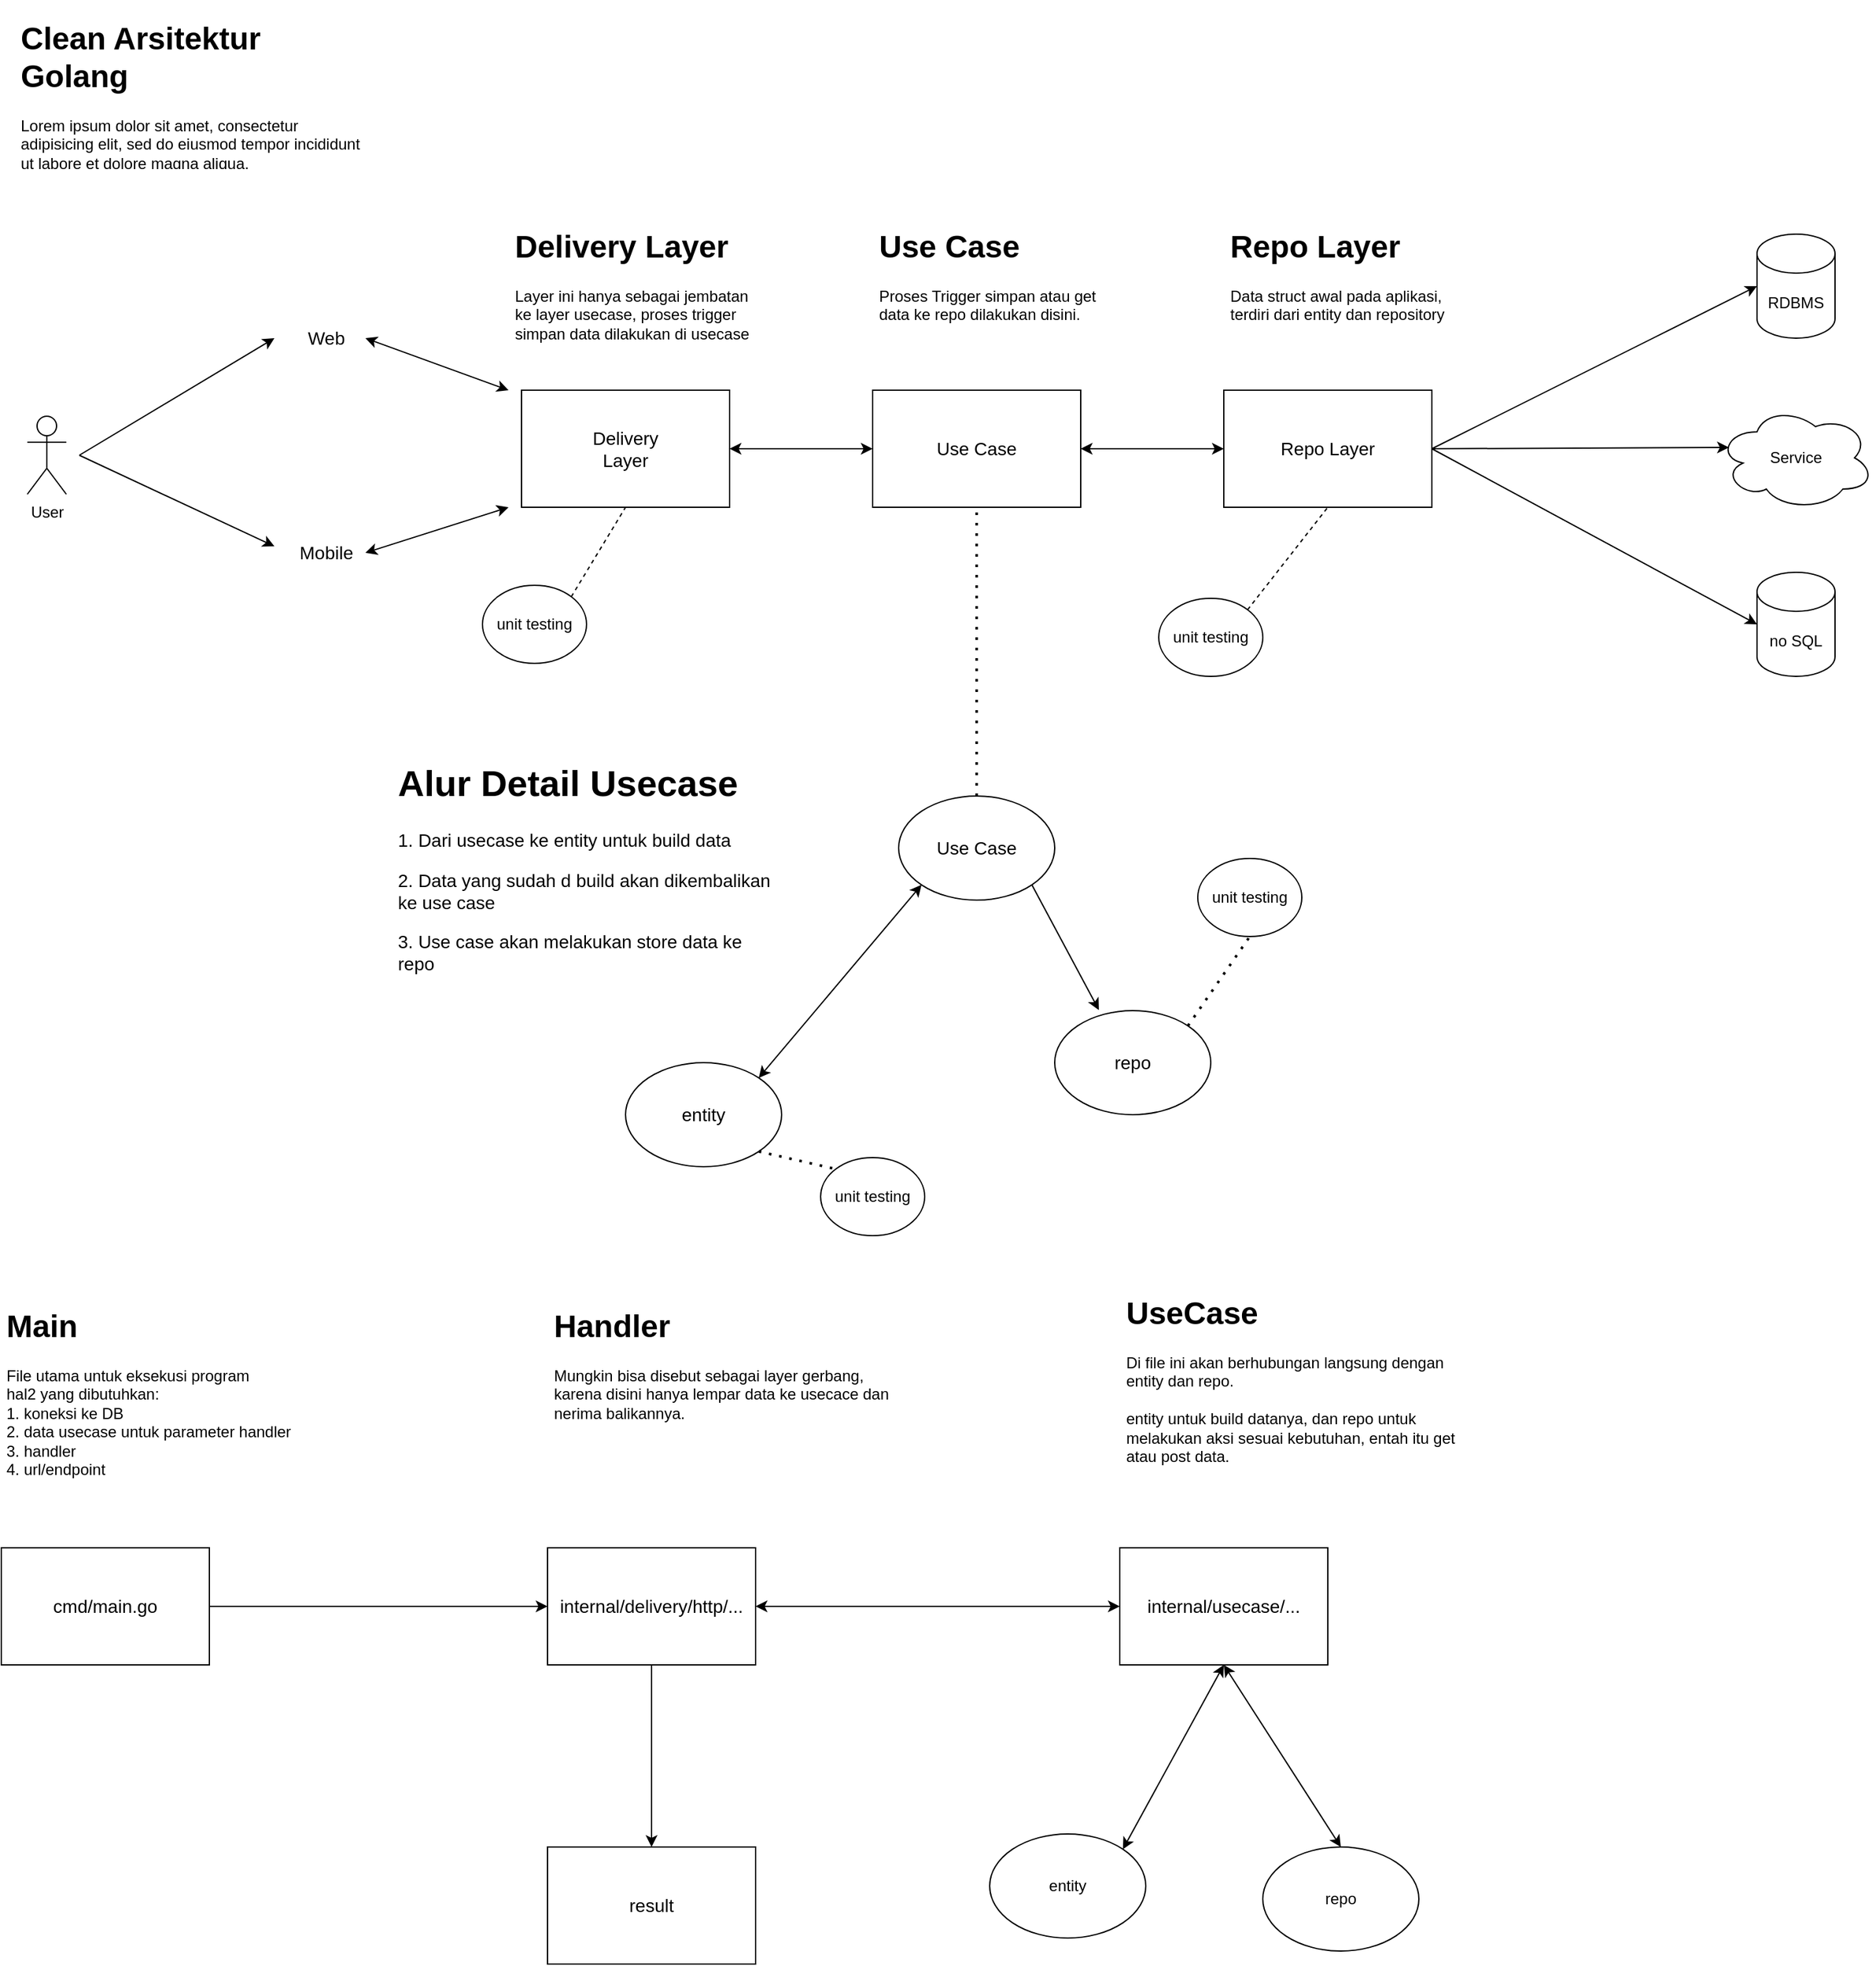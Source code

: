 <mxfile version="20.6.0" type="device"><diagram id="ENTaF8-C2fYBKSFkY2vF" name="Page-1"><mxGraphModel dx="1073" dy="777" grid="1" gridSize="10" guides="1" tooltips="1" connect="1" arrows="1" fold="1" page="1" pageScale="1" pageWidth="827" pageHeight="1169" math="0" shadow="0"><root><mxCell id="0"/><mxCell id="1" parent="0"/><mxCell id="J6YFZFV7_V-tf4GC2Zmr-1" value="User&lt;br&gt;" style="shape=umlActor;verticalLabelPosition=bottom;verticalAlign=top;html=1;outlineConnect=0;" parent="1" vertex="1"><mxGeometry x="80" y="320" width="30" height="60" as="geometry"/></mxCell><mxCell id="J6YFZFV7_V-tf4GC2Zmr-2" value="" style="endArrow=classic;html=1;rounded=0;" parent="1" edge="1"><mxGeometry width="50" height="50" relative="1" as="geometry"><mxPoint x="120" y="350" as="sourcePoint"/><mxPoint x="270" y="260" as="targetPoint"/></mxGeometry></mxCell><mxCell id="J6YFZFV7_V-tf4GC2Zmr-3" value="" style="endArrow=classic;html=1;rounded=0;" parent="1" edge="1"><mxGeometry width="50" height="50" relative="1" as="geometry"><mxPoint x="120" y="350" as="sourcePoint"/><mxPoint x="270" y="420" as="targetPoint"/></mxGeometry></mxCell><mxCell id="J6YFZFV7_V-tf4GC2Zmr-4" value="&lt;font style=&quot;font-size: 14px;&quot;&gt;Web&lt;/font&gt;" style="text;html=1;strokeColor=none;fillColor=none;align=center;verticalAlign=middle;whiteSpace=wrap;rounded=0;" parent="1" vertex="1"><mxGeometry x="280" y="245" width="60" height="30" as="geometry"/></mxCell><mxCell id="J6YFZFV7_V-tf4GC2Zmr-5" value="&lt;font style=&quot;font-size: 14px;&quot;&gt;Mobile&lt;/font&gt;" style="text;html=1;strokeColor=none;fillColor=none;align=center;verticalAlign=middle;whiteSpace=wrap;rounded=0;" parent="1" vertex="1"><mxGeometry x="280" y="410" width="60" height="30" as="geometry"/></mxCell><mxCell id="J6YFZFV7_V-tf4GC2Zmr-6" value="" style="endArrow=classic;startArrow=classic;html=1;rounded=0;exitX=1;exitY=0.5;exitDx=0;exitDy=0;" parent="1" source="J6YFZFV7_V-tf4GC2Zmr-4" edge="1"><mxGeometry width="50" height="50" relative="1" as="geometry"><mxPoint x="390" y="360" as="sourcePoint"/><mxPoint x="450" y="300" as="targetPoint"/></mxGeometry></mxCell><mxCell id="J6YFZFV7_V-tf4GC2Zmr-7" value="" style="endArrow=classic;startArrow=classic;html=1;rounded=0;exitX=1;exitY=0.5;exitDx=0;exitDy=0;" parent="1" source="J6YFZFV7_V-tf4GC2Zmr-5" edge="1"><mxGeometry width="50" height="50" relative="1" as="geometry"><mxPoint x="350" y="270" as="sourcePoint"/><mxPoint x="450" y="390" as="targetPoint"/></mxGeometry></mxCell><mxCell id="J6YFZFV7_V-tf4GC2Zmr-8" value="&lt;font style=&quot;font-size: 14px;&quot;&gt;Delivery&lt;br&gt;Layer&lt;/font&gt;" style="rounded=0;whiteSpace=wrap;html=1;" parent="1" vertex="1"><mxGeometry x="460" y="300" width="160" height="90" as="geometry"/></mxCell><mxCell id="J6YFZFV7_V-tf4GC2Zmr-9" value="" style="endArrow=classic;startArrow=classic;html=1;rounded=0;exitX=1;exitY=0.5;exitDx=0;exitDy=0;" parent="1" source="J6YFZFV7_V-tf4GC2Zmr-8" edge="1"><mxGeometry width="50" height="50" relative="1" as="geometry"><mxPoint x="470" y="360" as="sourcePoint"/><mxPoint x="730" y="345" as="targetPoint"/></mxGeometry></mxCell><mxCell id="J6YFZFV7_V-tf4GC2Zmr-10" value="&lt;font style=&quot;font-size: 14px;&quot;&gt;Use Case&lt;/font&gt;" style="rounded=0;whiteSpace=wrap;html=1;" parent="1" vertex="1"><mxGeometry x="730" y="300" width="160" height="90" as="geometry"/></mxCell><mxCell id="J6YFZFV7_V-tf4GC2Zmr-11" value="" style="endArrow=classic;startArrow=classic;html=1;rounded=0;exitX=1;exitY=0.5;exitDx=0;exitDy=0;" parent="1" source="J6YFZFV7_V-tf4GC2Zmr-10" edge="1"><mxGeometry width="50" height="50" relative="1" as="geometry"><mxPoint x="630" y="355" as="sourcePoint"/><mxPoint x="1000" y="345" as="targetPoint"/></mxGeometry></mxCell><mxCell id="J6YFZFV7_V-tf4GC2Zmr-12" value="&lt;font style=&quot;font-size: 14px;&quot;&gt;Repo Layer&lt;/font&gt;" style="rounded=0;whiteSpace=wrap;html=1;" parent="1" vertex="1"><mxGeometry x="1000" y="300" width="160" height="90" as="geometry"/></mxCell><mxCell id="J6YFZFV7_V-tf4GC2Zmr-13" value="Service" style="ellipse;shape=cloud;whiteSpace=wrap;html=1;" parent="1" vertex="1"><mxGeometry x="1380" y="312" width="120" height="80" as="geometry"/></mxCell><mxCell id="J6YFZFV7_V-tf4GC2Zmr-14" value="" style="endArrow=classic;html=1;rounded=0;exitX=1;exitY=0.5;exitDx=0;exitDy=0;entryX=0.07;entryY=0.4;entryDx=0;entryDy=0;entryPerimeter=0;" parent="1" source="J6YFZFV7_V-tf4GC2Zmr-12" target="J6YFZFV7_V-tf4GC2Zmr-13" edge="1"><mxGeometry width="50" height="50" relative="1" as="geometry"><mxPoint x="1320" y="360" as="sourcePoint"/><mxPoint x="1370" y="310" as="targetPoint"/></mxGeometry></mxCell><mxCell id="J6YFZFV7_V-tf4GC2Zmr-15" value="RDBMS" style="shape=cylinder3;whiteSpace=wrap;html=1;boundedLbl=1;backgroundOutline=1;size=15;" parent="1" vertex="1"><mxGeometry x="1410" y="180" width="60" height="80" as="geometry"/></mxCell><mxCell id="J6YFZFV7_V-tf4GC2Zmr-16" value="" style="endArrow=classic;html=1;rounded=0;exitX=1;exitY=0.5;exitDx=0;exitDy=0;entryX=0;entryY=0.5;entryDx=0;entryDy=0;entryPerimeter=0;" parent="1" source="J6YFZFV7_V-tf4GC2Zmr-12" target="J6YFZFV7_V-tf4GC2Zmr-15" edge="1"><mxGeometry width="50" height="50" relative="1" as="geometry"><mxPoint x="1320" y="360" as="sourcePoint"/><mxPoint x="1370" y="310" as="targetPoint"/></mxGeometry></mxCell><mxCell id="J6YFZFV7_V-tf4GC2Zmr-17" value="no SQL" style="shape=cylinder3;whiteSpace=wrap;html=1;boundedLbl=1;backgroundOutline=1;size=15;" parent="1" vertex="1"><mxGeometry x="1410" y="440" width="60" height="80" as="geometry"/></mxCell><mxCell id="J6YFZFV7_V-tf4GC2Zmr-18" value="" style="endArrow=classic;html=1;rounded=0;exitX=1;exitY=0.5;exitDx=0;exitDy=0;entryX=0;entryY=0.5;entryDx=0;entryDy=0;entryPerimeter=0;" parent="1" source="J6YFZFV7_V-tf4GC2Zmr-12" target="J6YFZFV7_V-tf4GC2Zmr-17" edge="1"><mxGeometry width="50" height="50" relative="1" as="geometry"><mxPoint x="1320" y="360" as="sourcePoint"/><mxPoint x="1370" y="310" as="targetPoint"/></mxGeometry></mxCell><mxCell id="J6YFZFV7_V-tf4GC2Zmr-19" value="&lt;h1&gt;Repo Layer&lt;/h1&gt;&lt;p&gt;Data struct awal pada aplikasi, terdiri dari entity dan repository&lt;/p&gt;" style="text;html=1;strokeColor=none;fillColor=none;spacing=5;spacingTop=-20;whiteSpace=wrap;overflow=hidden;rounded=0;" parent="1" vertex="1"><mxGeometry x="1000" y="170" width="190" height="120" as="geometry"/></mxCell><mxCell id="J6YFZFV7_V-tf4GC2Zmr-20" value="&lt;h1&gt;Use Case&lt;/h1&gt;&lt;p&gt;Proses Trigger simpan atau get data ke repo dilakukan disini.&lt;/p&gt;" style="text;html=1;strokeColor=none;fillColor=none;spacing=5;spacingTop=-20;whiteSpace=wrap;overflow=hidden;rounded=0;" parent="1" vertex="1"><mxGeometry x="730" y="170" width="190" height="120" as="geometry"/></mxCell><mxCell id="J6YFZFV7_V-tf4GC2Zmr-21" value="&lt;h1&gt;Delivery Layer&lt;/h1&gt;&lt;p&gt;Layer ini hanya sebagai jembatan ke layer usecase, proses trigger simpan data dilakukan di usecase&lt;/p&gt;" style="text;html=1;strokeColor=none;fillColor=none;spacing=5;spacingTop=-20;whiteSpace=wrap;overflow=hidden;rounded=0;" parent="1" vertex="1"><mxGeometry x="450" y="170" width="190" height="120" as="geometry"/></mxCell><mxCell id="J6YFZFV7_V-tf4GC2Zmr-22" value="&lt;h1&gt;Clean Arsitektur Golang&lt;/h1&gt;&lt;p&gt;Lorem ipsum dolor sit amet, consectetur adipisicing elit, sed do eiusmod tempor incididunt ut labore et dolore magna aliqua.&lt;/p&gt;" style="text;html=1;strokeColor=none;fillColor=none;spacing=5;spacingTop=-20;whiteSpace=wrap;overflow=hidden;rounded=0;" parent="1" vertex="1"><mxGeometry x="70" y="10" width="280" height="120" as="geometry"/></mxCell><mxCell id="J6YFZFV7_V-tf4GC2Zmr-23" value="Use Case" style="ellipse;whiteSpace=wrap;html=1;fontSize=14;" parent="1" vertex="1"><mxGeometry x="750" y="612" width="120" height="80" as="geometry"/></mxCell><mxCell id="J6YFZFV7_V-tf4GC2Zmr-24" value="" style="endArrow=none;dashed=1;html=1;dashPattern=1 3;strokeWidth=2;rounded=0;fontSize=14;entryX=0.5;entryY=1;entryDx=0;entryDy=0;exitX=0.5;exitY=0;exitDx=0;exitDy=0;" parent="1" source="J6YFZFV7_V-tf4GC2Zmr-23" target="J6YFZFV7_V-tf4GC2Zmr-10" edge="1"><mxGeometry width="50" height="50" relative="1" as="geometry"><mxPoint x="870" y="630" as="sourcePoint"/><mxPoint x="920" y="580" as="targetPoint"/></mxGeometry></mxCell><mxCell id="J6YFZFV7_V-tf4GC2Zmr-25" value="entity" style="ellipse;whiteSpace=wrap;html=1;fontSize=14;" parent="1" vertex="1"><mxGeometry x="540" y="817" width="120" height="80" as="geometry"/></mxCell><mxCell id="J6YFZFV7_V-tf4GC2Zmr-26" value="" style="endArrow=classic;startArrow=classic;html=1;rounded=0;fontSize=14;entryX=0;entryY=1;entryDx=0;entryDy=0;exitX=1;exitY=0;exitDx=0;exitDy=0;" parent="1" source="J6YFZFV7_V-tf4GC2Zmr-25" target="J6YFZFV7_V-tf4GC2Zmr-23" edge="1"><mxGeometry width="50" height="50" relative="1" as="geometry"><mxPoint x="870" y="817" as="sourcePoint"/><mxPoint x="920" y="767" as="targetPoint"/></mxGeometry></mxCell><mxCell id="J6YFZFV7_V-tf4GC2Zmr-27" value="repo" style="ellipse;whiteSpace=wrap;html=1;fontSize=14;" parent="1" vertex="1"><mxGeometry x="870" y="777" width="120" height="80" as="geometry"/></mxCell><mxCell id="J6YFZFV7_V-tf4GC2Zmr-28" value="" style="endArrow=classic;html=1;rounded=0;fontSize=14;exitX=1;exitY=1;exitDx=0;exitDy=0;entryX=0.283;entryY=-0.006;entryDx=0;entryDy=0;entryPerimeter=0;" parent="1" source="J6YFZFV7_V-tf4GC2Zmr-23" target="J6YFZFV7_V-tf4GC2Zmr-27" edge="1"><mxGeometry width="50" height="50" relative="1" as="geometry"><mxPoint x="870" y="817" as="sourcePoint"/><mxPoint x="920" y="767" as="targetPoint"/></mxGeometry></mxCell><mxCell id="J6YFZFV7_V-tf4GC2Zmr-29" value="&lt;h1&gt;Alur Detail Usecase&lt;/h1&gt;&lt;p&gt;1. Dari usecase ke entity untuk build data&lt;/p&gt;&lt;p&gt;2. Data yang sudah d build akan dikembalikan ke use case&lt;/p&gt;&lt;p&gt;3. Use case akan melakukan store data ke repo&lt;/p&gt;" style="text;html=1;strokeColor=none;fillColor=none;spacing=5;spacingTop=-20;whiteSpace=wrap;overflow=hidden;rounded=0;fontSize=14;" parent="1" vertex="1"><mxGeometry x="360" y="577" width="300" height="210" as="geometry"/></mxCell><mxCell id="LIh7j2CevyQYU5vIEnHb-1" value="&lt;h1&gt;Main&lt;/h1&gt;&lt;div&gt;File utama untuk eksekusi program&lt;/div&gt;&lt;div&gt;hal2 yang dibutuhkan:&lt;/div&gt;&lt;div&gt;1. koneksi ke DB&lt;/div&gt;&lt;div&gt;2. data usecase untuk parameter handler&lt;/div&gt;&lt;div&gt;3. handler&lt;/div&gt;&lt;div&gt;4. url/endpoint&lt;/div&gt;" style="text;html=1;strokeColor=none;fillColor=none;spacing=5;spacingTop=-20;whiteSpace=wrap;overflow=hidden;rounded=0;" parent="1" vertex="1"><mxGeometry x="59" y="1000" width="280" height="150" as="geometry"/></mxCell><mxCell id="LIh7j2CevyQYU5vIEnHb-2" value="&lt;span style=&quot;font-size: 14px;&quot;&gt;cmd/main.go&lt;/span&gt;" style="rounded=0;whiteSpace=wrap;html=1;" parent="1" vertex="1"><mxGeometry x="60" y="1190" width="160" height="90" as="geometry"/></mxCell><mxCell id="LIh7j2CevyQYU5vIEnHb-3" value="&lt;span style=&quot;font-size: 14px;&quot;&gt;internal/delivery/http/...&lt;/span&gt;" style="rounded=0;whiteSpace=wrap;html=1;" parent="1" vertex="1"><mxGeometry x="480" y="1190" width="160" height="90" as="geometry"/></mxCell><mxCell id="LIh7j2CevyQYU5vIEnHb-4" value="" style="endArrow=classic;html=1;rounded=0;exitX=1;exitY=0.5;exitDx=0;exitDy=0;entryX=0;entryY=0.5;entryDx=0;entryDy=0;" parent="1" source="LIh7j2CevyQYU5vIEnHb-2" target="LIh7j2CevyQYU5vIEnHb-3" edge="1"><mxGeometry width="50" height="50" relative="1" as="geometry"><mxPoint x="330" y="1090" as="sourcePoint"/><mxPoint x="380" y="1040" as="targetPoint"/></mxGeometry></mxCell><mxCell id="LIh7j2CevyQYU5vIEnHb-5" value="&lt;h1&gt;Handler&lt;/h1&gt;&lt;div&gt;Mungkin bisa disebut sebagai layer gerbang, karena disini hanya lempar data ke usecace dan nerima balikannya.&lt;/div&gt;" style="text;html=1;strokeColor=none;fillColor=none;spacing=5;spacingTop=-20;whiteSpace=wrap;overflow=hidden;rounded=0;" parent="1" vertex="1"><mxGeometry x="480" y="1000" width="280" height="150" as="geometry"/></mxCell><mxCell id="LIh7j2CevyQYU5vIEnHb-6" value="&lt;span style=&quot;font-size: 14px;&quot;&gt;internal/usecase/...&lt;/span&gt;" style="rounded=0;whiteSpace=wrap;html=1;" parent="1" vertex="1"><mxGeometry x="920" y="1190" width="160" height="90" as="geometry"/></mxCell><mxCell id="LIh7j2CevyQYU5vIEnHb-7" value="&lt;h1&gt;UseCase&lt;/h1&gt;&lt;div&gt;Di file ini akan berhubungan langsung dengan entity dan repo.&lt;/div&gt;&lt;div&gt;&lt;br&gt;&lt;/div&gt;&lt;div&gt;entity untuk build datanya, dan repo untuk melakukan aksi sesuai kebutuhan, entah itu get atau post data.&lt;/div&gt;" style="text;html=1;strokeColor=none;fillColor=none;spacing=5;spacingTop=-20;whiteSpace=wrap;overflow=hidden;rounded=0;" parent="1" vertex="1"><mxGeometry x="920" y="990" width="280" height="150" as="geometry"/></mxCell><mxCell id="LIh7j2CevyQYU5vIEnHb-9" value="entity" style="ellipse;whiteSpace=wrap;html=1;" parent="1" vertex="1"><mxGeometry x="820" y="1410" width="120" height="80" as="geometry"/></mxCell><mxCell id="LIh7j2CevyQYU5vIEnHb-11" value="" style="endArrow=classic;startArrow=classic;html=1;rounded=0;exitX=1;exitY=0;exitDx=0;exitDy=0;entryX=0.5;entryY=1;entryDx=0;entryDy=0;" parent="1" source="LIh7j2CevyQYU5vIEnHb-9" target="LIh7j2CevyQYU5vIEnHb-6" edge="1"><mxGeometry width="50" height="50" relative="1" as="geometry"><mxPoint x="950" y="1380" as="sourcePoint"/><mxPoint x="1000" y="1330" as="targetPoint"/></mxGeometry></mxCell><mxCell id="LIh7j2CevyQYU5vIEnHb-12" value="repo" style="ellipse;whiteSpace=wrap;html=1;" parent="1" vertex="1"><mxGeometry x="1030" y="1420" width="120" height="80" as="geometry"/></mxCell><mxCell id="LIh7j2CevyQYU5vIEnHb-13" value="" style="endArrow=classic;startArrow=classic;html=1;rounded=0;entryX=0.5;entryY=1;entryDx=0;entryDy=0;exitX=0.5;exitY=0;exitDx=0;exitDy=0;" parent="1" source="LIh7j2CevyQYU5vIEnHb-12" target="LIh7j2CevyQYU5vIEnHb-6" edge="1"><mxGeometry width="50" height="50" relative="1" as="geometry"><mxPoint x="950" y="1380" as="sourcePoint"/><mxPoint x="1000" y="1330" as="targetPoint"/></mxGeometry></mxCell><mxCell id="LIh7j2CevyQYU5vIEnHb-15" value="&lt;span style=&quot;font-size: 14px;&quot;&gt;result&lt;br&gt;&lt;/span&gt;" style="rounded=0;whiteSpace=wrap;html=1;" parent="1" vertex="1"><mxGeometry x="480" y="1420" width="160" height="90" as="geometry"/></mxCell><mxCell id="LIh7j2CevyQYU5vIEnHb-17" value="" style="endArrow=classic;startArrow=classic;html=1;rounded=0;exitX=1;exitY=0.5;exitDx=0;exitDy=0;entryX=0;entryY=0.5;entryDx=0;entryDy=0;" parent="1" source="LIh7j2CevyQYU5vIEnHb-3" target="LIh7j2CevyQYU5vIEnHb-6" edge="1"><mxGeometry width="50" height="50" relative="1" as="geometry"><mxPoint x="930" y="1240" as="sourcePoint"/><mxPoint x="980" y="1190" as="targetPoint"/></mxGeometry></mxCell><mxCell id="LIh7j2CevyQYU5vIEnHb-18" value="" style="endArrow=classic;html=1;rounded=0;exitX=0.5;exitY=1;exitDx=0;exitDy=0;entryX=0.5;entryY=0;entryDx=0;entryDy=0;" parent="1" source="LIh7j2CevyQYU5vIEnHb-3" target="LIh7j2CevyQYU5vIEnHb-15" edge="1"><mxGeometry width="50" height="50" relative="1" as="geometry"><mxPoint x="670" y="1410" as="sourcePoint"/><mxPoint x="720" y="1360" as="targetPoint"/></mxGeometry></mxCell><mxCell id="oV66twH5XaUvff8iuRO--1" value="unit testing" style="ellipse;whiteSpace=wrap;html=1;" vertex="1" parent="1"><mxGeometry x="430" y="450" width="80" height="60" as="geometry"/></mxCell><mxCell id="oV66twH5XaUvff8iuRO--2" value="" style="endArrow=none;dashed=1;html=1;rounded=0;entryX=0.5;entryY=1;entryDx=0;entryDy=0;exitX=1;exitY=0;exitDx=0;exitDy=0;" edge="1" parent="1" source="oV66twH5XaUvff8iuRO--1" target="J6YFZFV7_V-tf4GC2Zmr-8"><mxGeometry width="50" height="50" relative="1" as="geometry"><mxPoint x="650" y="630" as="sourcePoint"/><mxPoint x="700" y="580" as="targetPoint"/></mxGeometry></mxCell><mxCell id="oV66twH5XaUvff8iuRO--3" value="unit testing" style="ellipse;whiteSpace=wrap;html=1;" vertex="1" parent="1"><mxGeometry x="690" y="890" width="80" height="60" as="geometry"/></mxCell><mxCell id="oV66twH5XaUvff8iuRO--4" value="" style="endArrow=none;dashed=1;html=1;dashPattern=1 3;strokeWidth=2;rounded=0;exitX=1;exitY=1;exitDx=0;exitDy=0;entryX=0;entryY=0;entryDx=0;entryDy=0;" edge="1" parent="1" source="J6YFZFV7_V-tf4GC2Zmr-25" target="oV66twH5XaUvff8iuRO--3"><mxGeometry width="50" height="50" relative="1" as="geometry"><mxPoint x="650" y="770" as="sourcePoint"/><mxPoint x="700" y="720" as="targetPoint"/></mxGeometry></mxCell><mxCell id="oV66twH5XaUvff8iuRO--5" value="unit testing" style="ellipse;whiteSpace=wrap;html=1;" vertex="1" parent="1"><mxGeometry x="980" y="660" width="80" height="60" as="geometry"/></mxCell><mxCell id="oV66twH5XaUvff8iuRO--6" value="" style="endArrow=none;dashed=1;html=1;dashPattern=1 3;strokeWidth=2;rounded=0;entryX=0.5;entryY=1;entryDx=0;entryDy=0;exitX=1;exitY=0;exitDx=0;exitDy=0;" edge="1" parent="1" source="J6YFZFV7_V-tf4GC2Zmr-27" target="oV66twH5XaUvff8iuRO--5"><mxGeometry width="50" height="50" relative="1" as="geometry"><mxPoint x="650" y="880" as="sourcePoint"/><mxPoint x="700" y="830" as="targetPoint"/></mxGeometry></mxCell><mxCell id="oV66twH5XaUvff8iuRO--7" value="unit testing" style="ellipse;whiteSpace=wrap;html=1;" vertex="1" parent="1"><mxGeometry x="950" y="460" width="80" height="60" as="geometry"/></mxCell><mxCell id="oV66twH5XaUvff8iuRO--8" value="" style="endArrow=none;dashed=1;html=1;rounded=0;entryX=0.5;entryY=1;entryDx=0;entryDy=0;exitX=1;exitY=0;exitDx=0;exitDy=0;" edge="1" parent="1" source="oV66twH5XaUvff8iuRO--7" target="J6YFZFV7_V-tf4GC2Zmr-12"><mxGeometry width="50" height="50" relative="1" as="geometry"><mxPoint x="850" y="580" as="sourcePoint"/><mxPoint x="900" y="530" as="targetPoint"/></mxGeometry></mxCell></root></mxGraphModel></diagram></mxfile>